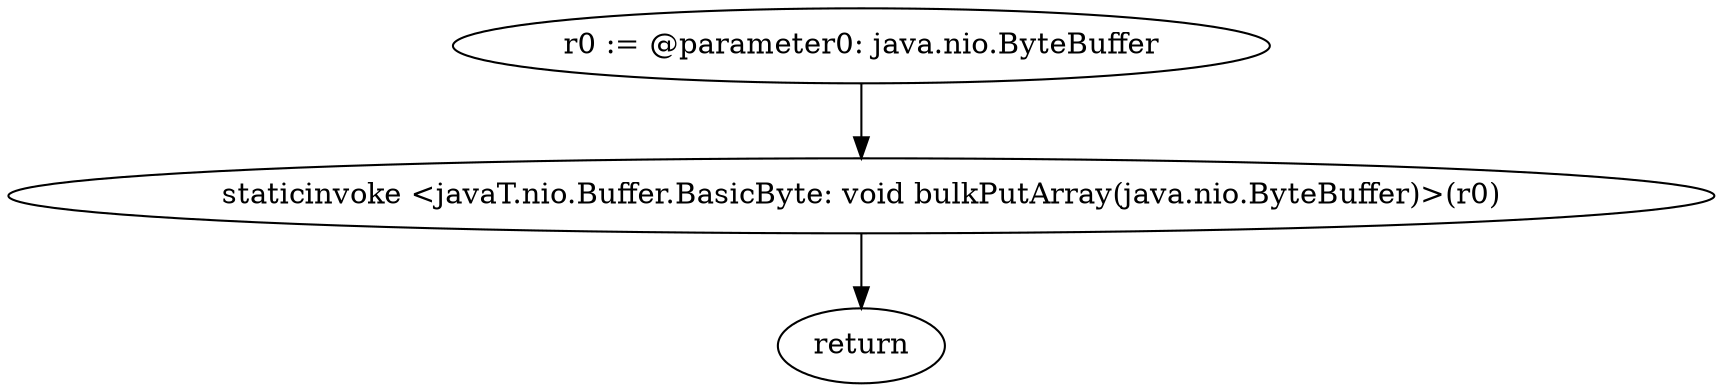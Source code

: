 digraph "unitGraph" {
    "r0 := @parameter0: java.nio.ByteBuffer"
    "staticinvoke <javaT.nio.Buffer.BasicByte: void bulkPutArray(java.nio.ByteBuffer)>(r0)"
    "return"
    "r0 := @parameter0: java.nio.ByteBuffer"->"staticinvoke <javaT.nio.Buffer.BasicByte: void bulkPutArray(java.nio.ByteBuffer)>(r0)";
    "staticinvoke <javaT.nio.Buffer.BasicByte: void bulkPutArray(java.nio.ByteBuffer)>(r0)"->"return";
}
